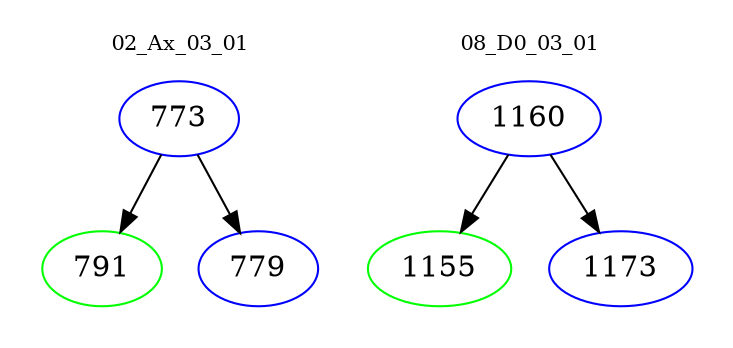 digraph{
subgraph cluster_0 {
color = white
label = "02_Ax_03_01";
fontsize=10;
T0_773 [label="773", color="blue"]
T0_773 -> T0_791 [color="black"]
T0_791 [label="791", color="green"]
T0_773 -> T0_779 [color="black"]
T0_779 [label="779", color="blue"]
}
subgraph cluster_1 {
color = white
label = "08_D0_03_01";
fontsize=10;
T1_1160 [label="1160", color="blue"]
T1_1160 -> T1_1155 [color="black"]
T1_1155 [label="1155", color="green"]
T1_1160 -> T1_1173 [color="black"]
T1_1173 [label="1173", color="blue"]
}
}
